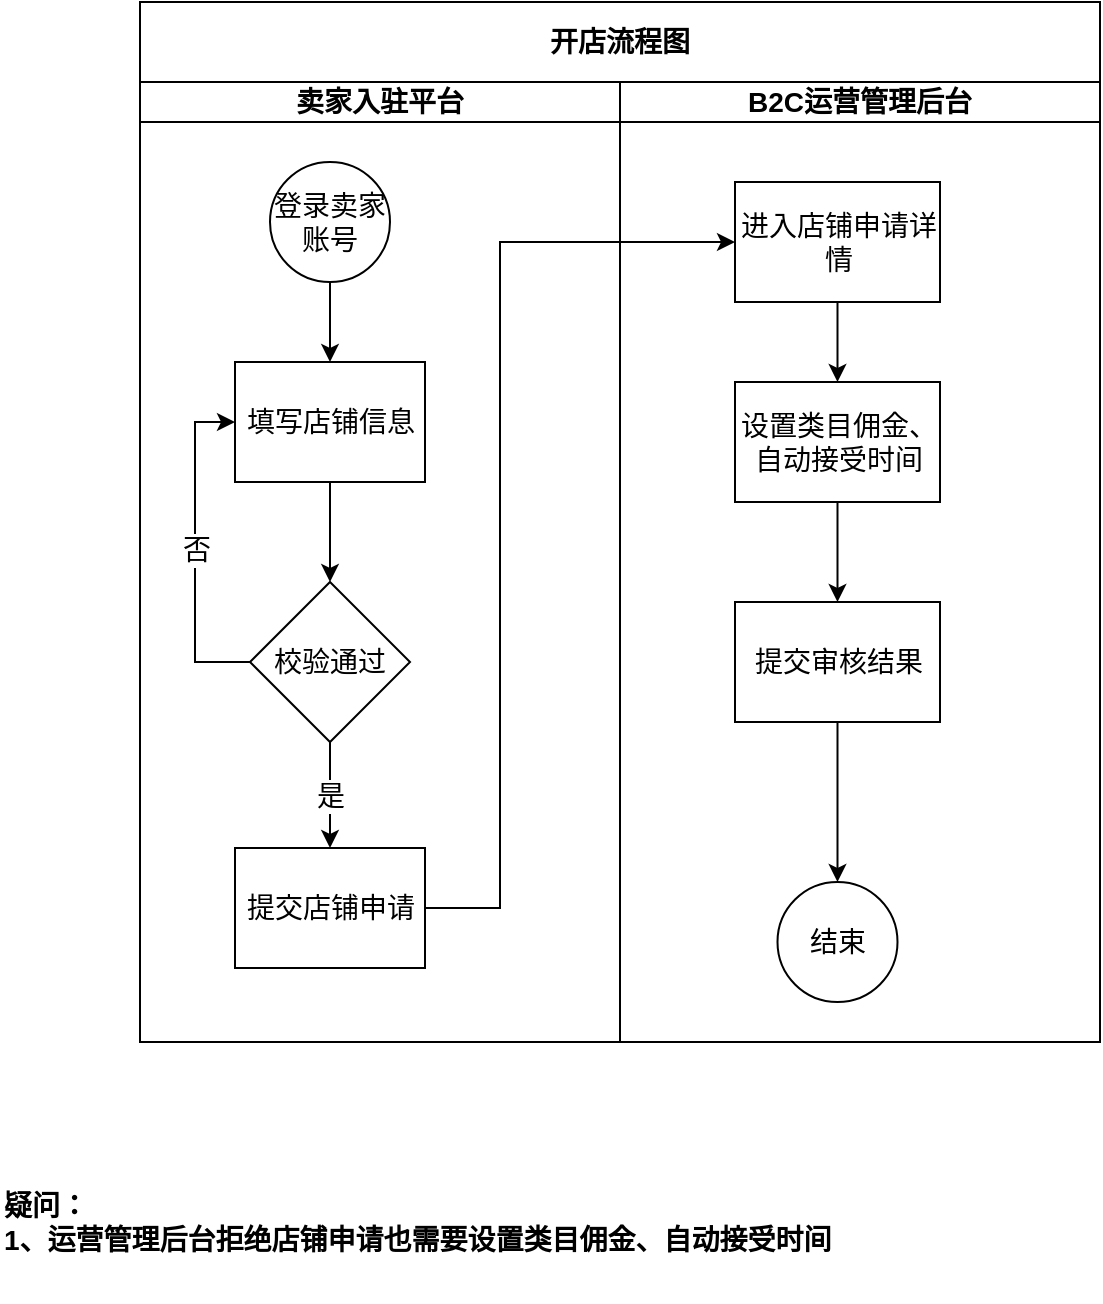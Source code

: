 <mxfile version="20.5.3" type="github">
  <diagram id="prtHgNgQTEPvFCAcTncT" name="Page-1">
    <mxGraphModel dx="1422" dy="762" grid="1" gridSize="10" guides="1" tooltips="1" connect="1" arrows="1" fold="1" page="1" pageScale="1" pageWidth="827" pageHeight="1169" math="0" shadow="0">
      <root>
        <mxCell id="0" />
        <mxCell id="1" parent="0" />
        <mxCell id="sHxnT-b31el_aMywGtVJ-11" value="&lt;b style=&quot;font-size: 14px;&quot;&gt;开店流程图&lt;/b&gt;" style="swimlane;html=1;startSize=40;fontStyle=0;collapsible=0;horizontal=1;swimlaneLine=1;strokeWidth=1;swimlaneFillColor=#ffffff;whiteSpace=wrap;fontSize=14;" vertex="1" parent="1">
          <mxGeometry x="180" y="160" width="480" height="520" as="geometry" />
        </mxCell>
        <mxCell id="sHxnT-b31el_aMywGtVJ-23" value="卖家入驻平台" style="swimlane;startSize=20;whiteSpace=wrap;html=1;strokeWidth=1;fontSize=14;" vertex="1" parent="sHxnT-b31el_aMywGtVJ-11">
          <mxGeometry y="40" width="240" height="480" as="geometry" />
        </mxCell>
        <mxCell id="sHxnT-b31el_aMywGtVJ-27" value="" style="edgeStyle=orthogonalEdgeStyle;rounded=0;orthogonalLoop=1;jettySize=auto;html=1;fontSize=14;" edge="1" parent="sHxnT-b31el_aMywGtVJ-23" source="sHxnT-b31el_aMywGtVJ-25" target="sHxnT-b31el_aMywGtVJ-26">
          <mxGeometry relative="1" as="geometry" />
        </mxCell>
        <mxCell id="sHxnT-b31el_aMywGtVJ-25" value="登录卖家账号" style="ellipse;whiteSpace=wrap;html=1;aspect=fixed;strokeWidth=1;fontSize=14;" vertex="1" parent="sHxnT-b31el_aMywGtVJ-23">
          <mxGeometry x="65" y="40" width="60" height="60" as="geometry" />
        </mxCell>
        <mxCell id="sHxnT-b31el_aMywGtVJ-29" value="" style="edgeStyle=orthogonalEdgeStyle;rounded=0;orthogonalLoop=1;jettySize=auto;html=1;fontSize=14;" edge="1" parent="sHxnT-b31el_aMywGtVJ-23" source="sHxnT-b31el_aMywGtVJ-26" target="sHxnT-b31el_aMywGtVJ-28">
          <mxGeometry relative="1" as="geometry" />
        </mxCell>
        <mxCell id="sHxnT-b31el_aMywGtVJ-26" value="填写店铺信息" style="rounded=0;whiteSpace=wrap;html=1;strokeWidth=1;fontSize=14;" vertex="1" parent="sHxnT-b31el_aMywGtVJ-23">
          <mxGeometry x="47.5" y="140" width="95" height="60" as="geometry" />
        </mxCell>
        <mxCell id="sHxnT-b31el_aMywGtVJ-31" value="否" style="edgeStyle=orthogonalEdgeStyle;rounded=0;orthogonalLoop=1;jettySize=auto;html=1;exitX=0;exitY=0.5;exitDx=0;exitDy=0;entryX=0;entryY=0.5;entryDx=0;entryDy=0;fontSize=14;" edge="1" parent="sHxnT-b31el_aMywGtVJ-23" source="sHxnT-b31el_aMywGtVJ-28" target="sHxnT-b31el_aMywGtVJ-26">
          <mxGeometry relative="1" as="geometry" />
        </mxCell>
        <mxCell id="sHxnT-b31el_aMywGtVJ-41" value="是" style="edgeStyle=orthogonalEdgeStyle;rounded=0;orthogonalLoop=1;jettySize=auto;html=1;fontSize=14;" edge="1" parent="sHxnT-b31el_aMywGtVJ-23" source="sHxnT-b31el_aMywGtVJ-28" target="sHxnT-b31el_aMywGtVJ-40">
          <mxGeometry relative="1" as="geometry" />
        </mxCell>
        <mxCell id="sHxnT-b31el_aMywGtVJ-28" value="校验通过" style="rhombus;whiteSpace=wrap;html=1;strokeWidth=1;fontSize=14;" vertex="1" parent="sHxnT-b31el_aMywGtVJ-23">
          <mxGeometry x="55" y="250" width="80" height="80" as="geometry" />
        </mxCell>
        <mxCell id="sHxnT-b31el_aMywGtVJ-40" value="提交店铺申请" style="rounded=0;whiteSpace=wrap;html=1;strokeWidth=1;fontSize=14;" vertex="1" parent="sHxnT-b31el_aMywGtVJ-23">
          <mxGeometry x="47.5" y="383" width="95" height="60" as="geometry" />
        </mxCell>
        <mxCell id="sHxnT-b31el_aMywGtVJ-32" value="B2C运营管理后台" style="swimlane;startSize=20;whiteSpace=wrap;html=1;strokeWidth=1;fontSize=14;" vertex="1" parent="sHxnT-b31el_aMywGtVJ-11">
          <mxGeometry x="240" y="40" width="240" height="480" as="geometry" />
        </mxCell>
        <mxCell id="sHxnT-b31el_aMywGtVJ-33" value="" style="edgeStyle=orthogonalEdgeStyle;rounded=0;orthogonalLoop=1;jettySize=auto;html=1;" edge="1" parent="sHxnT-b31el_aMywGtVJ-32" target="sHxnT-b31el_aMywGtVJ-36">
          <mxGeometry relative="1" as="geometry">
            <mxPoint x="95" y="100" as="sourcePoint" />
          </mxGeometry>
        </mxCell>
        <mxCell id="sHxnT-b31el_aMywGtVJ-35" value="" style="edgeStyle=orthogonalEdgeStyle;rounded=0;orthogonalLoop=1;jettySize=auto;html=1;" edge="1" parent="sHxnT-b31el_aMywGtVJ-32" target="sHxnT-b31el_aMywGtVJ-38">
          <mxGeometry relative="1" as="geometry">
            <mxPoint x="95" y="200" as="sourcePoint" />
          </mxGeometry>
        </mxCell>
        <mxCell id="sHxnT-b31el_aMywGtVJ-43" value="" style="edgeStyle=orthogonalEdgeStyle;rounded=0;orthogonalLoop=1;jettySize=auto;html=1;fontSize=14;" edge="1" parent="sHxnT-b31el_aMywGtVJ-32" source="sHxnT-b31el_aMywGtVJ-39" target="sHxnT-b31el_aMywGtVJ-42">
          <mxGeometry relative="1" as="geometry" />
        </mxCell>
        <mxCell id="sHxnT-b31el_aMywGtVJ-39" value="进入店铺申请详情" style="rounded=0;whiteSpace=wrap;html=1;strokeWidth=1;fontSize=14;" vertex="1" parent="sHxnT-b31el_aMywGtVJ-32">
          <mxGeometry x="57.5" y="50" width="102.5" height="60" as="geometry" />
        </mxCell>
        <mxCell id="sHxnT-b31el_aMywGtVJ-53" value="" style="edgeStyle=orthogonalEdgeStyle;rounded=0;orthogonalLoop=1;jettySize=auto;html=1;endArrow=classic;endFill=1;fontSize=14;" edge="1" parent="sHxnT-b31el_aMywGtVJ-32" source="sHxnT-b31el_aMywGtVJ-42" target="sHxnT-b31el_aMywGtVJ-51">
          <mxGeometry relative="1" as="geometry" />
        </mxCell>
        <mxCell id="sHxnT-b31el_aMywGtVJ-42" value="设置类目佣金、自动接受时间" style="rounded=0;whiteSpace=wrap;html=1;strokeWidth=1;fontSize=14;" vertex="1" parent="sHxnT-b31el_aMywGtVJ-32">
          <mxGeometry x="57.5" y="150" width="102.5" height="60" as="geometry" />
        </mxCell>
        <mxCell id="sHxnT-b31el_aMywGtVJ-55" value="" style="edgeStyle=orthogonalEdgeStyle;rounded=0;orthogonalLoop=1;jettySize=auto;html=1;endArrow=classic;endFill=1;fontSize=14;" edge="1" parent="sHxnT-b31el_aMywGtVJ-32" source="sHxnT-b31el_aMywGtVJ-51" target="sHxnT-b31el_aMywGtVJ-54">
          <mxGeometry relative="1" as="geometry" />
        </mxCell>
        <mxCell id="sHxnT-b31el_aMywGtVJ-51" value="提交审核结果" style="rounded=0;whiteSpace=wrap;html=1;strokeWidth=1;fontSize=14;" vertex="1" parent="sHxnT-b31el_aMywGtVJ-32">
          <mxGeometry x="57.5" y="260" width="102.5" height="60" as="geometry" />
        </mxCell>
        <mxCell id="sHxnT-b31el_aMywGtVJ-54" value="结束" style="ellipse;whiteSpace=wrap;html=1;aspect=fixed;strokeWidth=1;fontSize=14;" vertex="1" parent="sHxnT-b31el_aMywGtVJ-32">
          <mxGeometry x="78.75" y="400" width="60" height="60" as="geometry" />
        </mxCell>
        <mxCell id="sHxnT-b31el_aMywGtVJ-50" style="edgeStyle=orthogonalEdgeStyle;rounded=0;orthogonalLoop=1;jettySize=auto;html=1;entryX=0;entryY=0.5;entryDx=0;entryDy=0;endArrow=classic;endFill=1;fontSize=14;" edge="1" parent="sHxnT-b31el_aMywGtVJ-11" source="sHxnT-b31el_aMywGtVJ-40" target="sHxnT-b31el_aMywGtVJ-39">
          <mxGeometry relative="1" as="geometry">
            <Array as="points">
              <mxPoint x="180" y="453" />
              <mxPoint x="180" y="120" />
            </Array>
          </mxGeometry>
        </mxCell>
        <mxCell id="sHxnT-b31el_aMywGtVJ-44" value="&lt;b style=&quot;font-size: 14px;&quot;&gt;疑问：&lt;br&gt;1、运营管理后台拒绝店铺申请也需要设置类目佣金、自动接受时间&lt;/b&gt;" style="text;html=1;strokeColor=none;fillColor=none;align=left;verticalAlign=middle;whiteSpace=wrap;rounded=0;strokeWidth=1;" vertex="1" parent="1">
          <mxGeometry x="110" y="730" width="430" height="80" as="geometry" />
        </mxCell>
      </root>
    </mxGraphModel>
  </diagram>
</mxfile>
